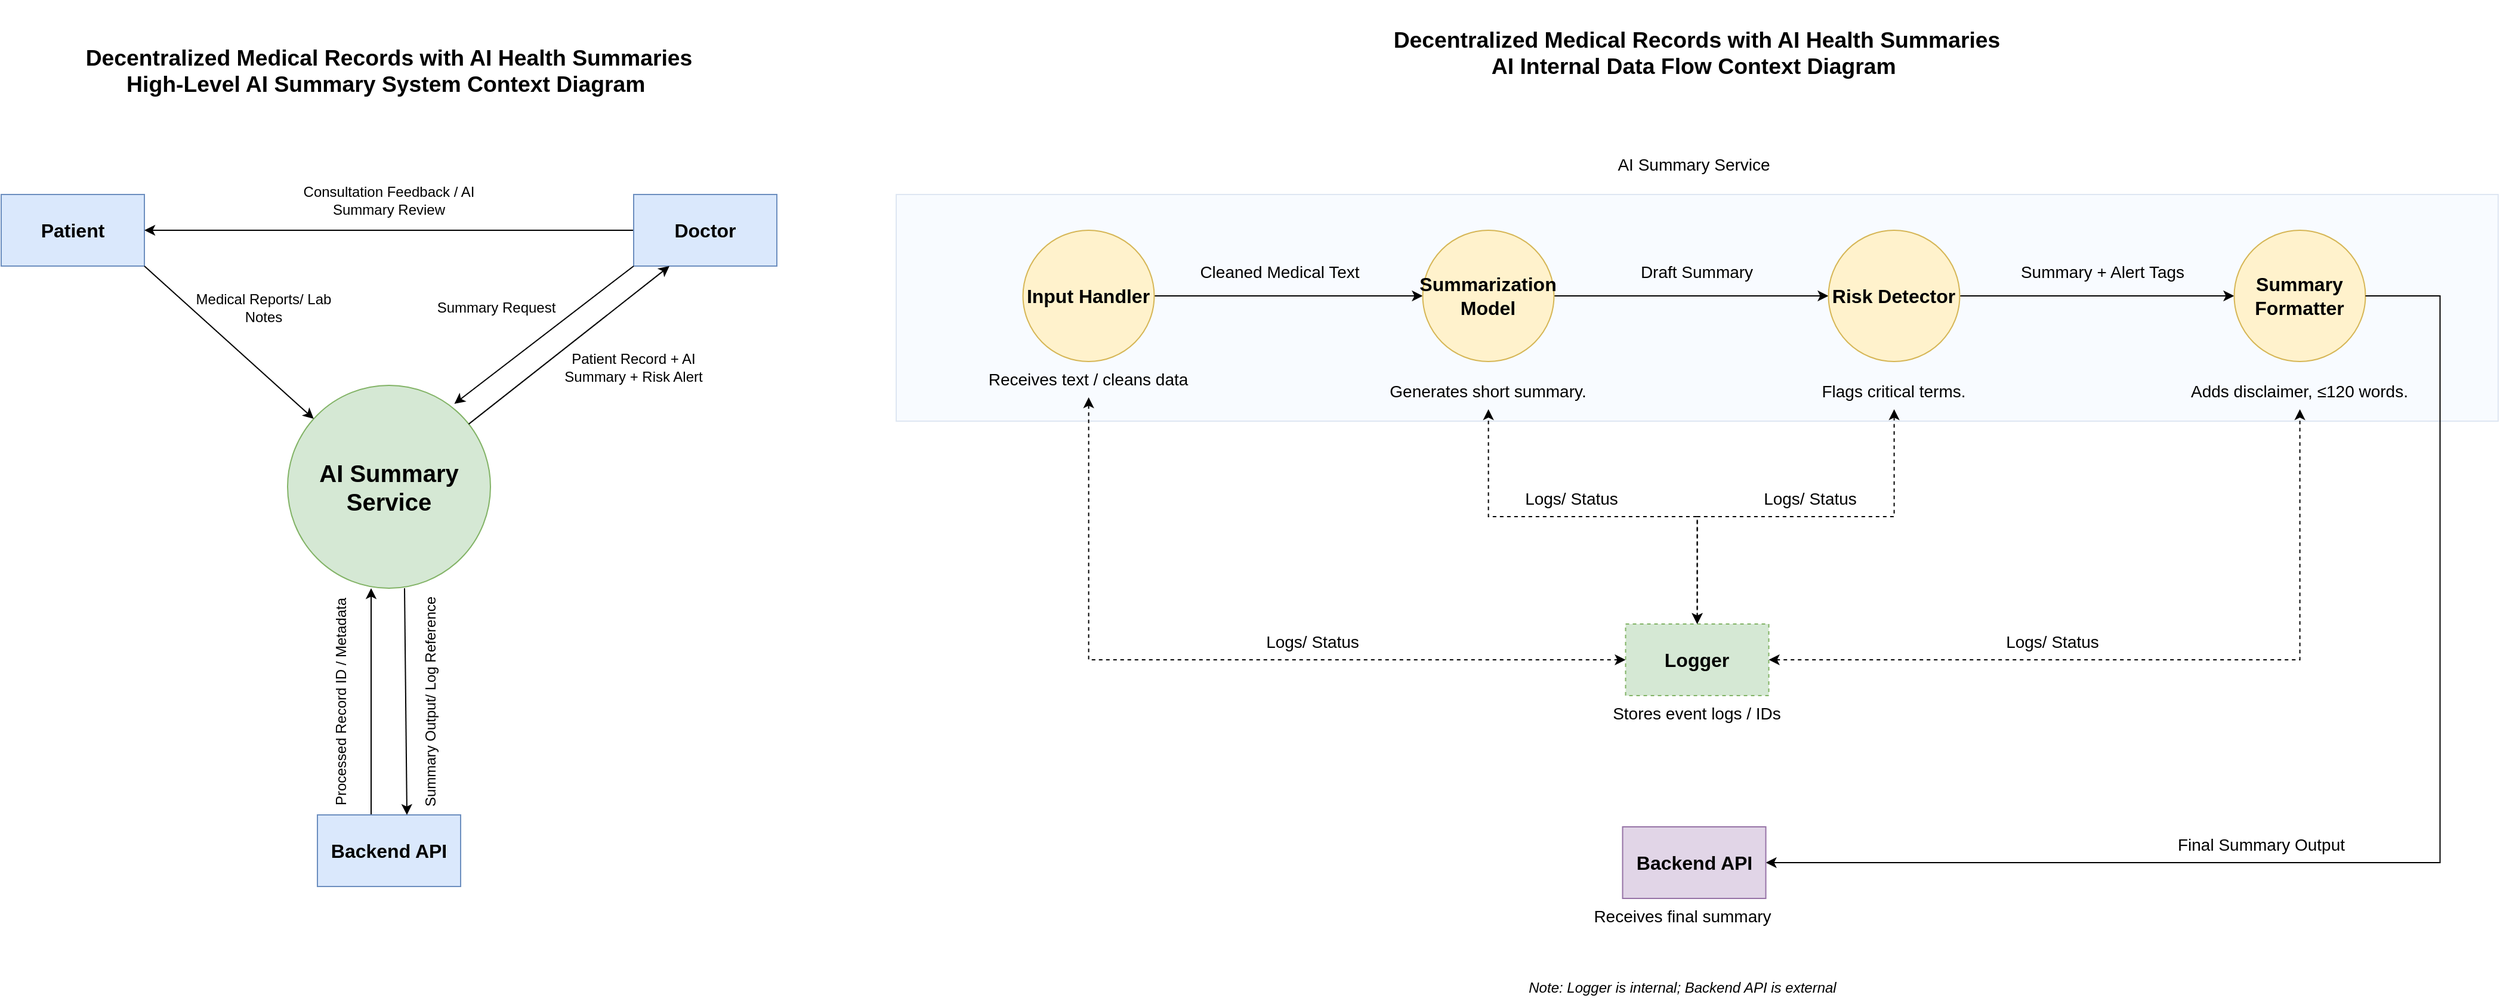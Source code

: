 <mxfile version="28.2.7">
  <diagram name="Page-1" id="e8RDzX9cSQyt2-1h0a1z">
    <mxGraphModel dx="3785" dy="2710" grid="1" gridSize="10" guides="1" tooltips="1" connect="1" arrows="1" fold="1" page="0" pageScale="1" pageWidth="850" pageHeight="1100" math="0" shadow="0">
      <root>
        <mxCell id="0" />
        <mxCell id="1" parent="0" />
        <mxCell id="cYduucPuBJ8LJXUDq7y5-1" value="&lt;div&gt;&lt;span style=&quot;-webkit-user-drag: none; -webkit-tap-highlight-color: transparent; margin: 0px; padding: 0px; user-select: text; text-align: left; white-space-collapse: preserve; background-color: rgb(255, 255, 255); font-size: 14pt; line-height: 22px; font-family: Aptos, Aptos_EmbeddedFont, Aptos_MSFontService, sans-serif; font-weight: bold; font-variant-ligatures: none !important;&quot; class=&quot;TextRun SCXW37127464 BCX8&quot; lang=&quot;EN-US&quot; data-contrast=&quot;none&quot;&gt;&lt;span style=&quot;-webkit-user-drag: none; -webkit-tap-highlight-color: transparent; margin: 0px; padding: 0px; user-select: text;&quot; data-ccp-parastyle=&quot;heading 3&quot; class=&quot;NormalTextRun SCXW37127464 BCX8&quot;&gt;&lt;br&gt;&lt;/span&gt;&lt;/span&gt;&lt;/div&gt;&lt;span style=&quot;-webkit-user-drag: none; -webkit-tap-highlight-color: transparent; margin: 0px; padding: 0px; user-select: text; text-align: left; white-space-collapse: preserve; background-color: rgb(255, 255, 255); font-size: 14pt; line-height: 22px; font-family: Aptos, Aptos_EmbeddedFont, Aptos_MSFontService, sans-serif; font-weight: bold; font-variant-ligatures: none !important;&quot; class=&quot;TextRun SCXW37127464 BCX8&quot; lang=&quot;EN-US&quot; data-contrast=&quot;none&quot;&gt;&lt;span style=&quot;-webkit-user-drag: none; -webkit-tap-highlight-color: transparent; margin: 0px; padding: 0px; user-select: text;&quot; data-ccp-parastyle=&quot;heading 3&quot; class=&quot;NormalTextRun SCXW37127464 BCX8&quot;&gt;Decentralized Medical Records with AI Health Summaries&lt;/span&gt;&lt;/span&gt;&lt;div&gt;&lt;span style=&quot;-webkit-user-drag: none; -webkit-tap-highlight-color: transparent; margin: 0px; padding: 0px; user-select: text; text-align: left; white-space-collapse: preserve; background-color: rgb(255, 255, 255); font-size: 14pt; line-height: 22px; font-family: Aptos, Aptos_EmbeddedFont, Aptos_MSFontService, sans-serif; font-weight: bold; font-variant-ligatures: none !important;&quot; class=&quot;TextRun SCXW37127464 BCX8&quot; lang=&quot;EN-US&quot; data-contrast=&quot;none&quot;&gt;&lt;span style=&quot;-webkit-user-drag: none; -webkit-tap-highlight-color: transparent; margin: 0px; padding: 0px; user-select: text;&quot; data-ccp-parastyle=&quot;heading 3&quot; class=&quot;NormalTextRun SCXW37127464 BCX8&quot;&gt;High-Level AI Summary System Context Diagram&lt;/span&gt;&lt;/span&gt;&lt;span style=&quot;-webkit-user-drag: none; -webkit-tap-highlight-color: transparent; margin: 0px; padding: 0px; user-select: text; text-align: left; white-space-collapse: preserve; background-color: rgb(255, 255, 255); font-size: 14pt; line-height: 22px; font-family: Aptos, Aptos_EmbeddedFont, Aptos_MSFontService, sans-serif;&quot; data-ccp-props=&quot;{&amp;quot;134233117&amp;quot;:false,&amp;quot;134233118&amp;quot;:false,&amp;quot;134245418&amp;quot;:true,&amp;quot;134245529&amp;quot;:true,&amp;quot;335559738&amp;quot;:281,&amp;quot;335559739&amp;quot;:281}&quot; class=&quot;EOP SCXW37127464 BCX8&quot;&gt;&amp;nbsp;&lt;/span&gt;&lt;/div&gt;" style="text;html=1;whiteSpace=wrap;strokeColor=none;fillColor=none;align=center;verticalAlign=middle;rounded=0;movable=0;resizable=0;rotatable=0;deletable=0;editable=0;locked=1;connectable=0;" vertex="1" parent="1">
          <mxGeometry x="-1080" y="-850" width="630" height="30" as="geometry" />
        </mxCell>
        <mxCell id="cYduucPuBJ8LJXUDq7y5-2" value="&lt;b&gt;&lt;font style=&quot;font-size: 20px;&quot;&gt;AI Summary Service&lt;/font&gt;&lt;/b&gt;" style="ellipse;whiteSpace=wrap;html=1;aspect=fixed;fillColor=#d5e8d4;strokeColor=#82b366;movable=0;resizable=0;rotatable=0;deletable=0;editable=0;locked=1;connectable=0;" vertex="1" parent="1">
          <mxGeometry x="-850" y="-560" width="170" height="170" as="geometry" />
        </mxCell>
        <mxCell id="cYduucPuBJ8LJXUDq7y5-3" value="&lt;font style=&quot;font-size: 16px;&quot;&gt;&lt;b&gt;Patient&lt;/b&gt;&lt;/font&gt;" style="rounded=0;whiteSpace=wrap;html=1;fillColor=#dae8fc;strokeColor=#6c8ebf;movable=0;resizable=0;rotatable=0;deletable=0;editable=0;locked=1;connectable=0;" vertex="1" parent="1">
          <mxGeometry x="-1090" y="-720" width="120" height="60" as="geometry" />
        </mxCell>
        <mxCell id="cYduucPuBJ8LJXUDq7y5-23" style="edgeStyle=orthogonalEdgeStyle;rounded=0;orthogonalLoop=1;jettySize=auto;html=1;entryX=1;entryY=0.5;entryDx=0;entryDy=0;movable=0;resizable=0;rotatable=0;deletable=0;editable=0;locked=1;connectable=0;" edge="1" parent="1" source="cYduucPuBJ8LJXUDq7y5-4" target="cYduucPuBJ8LJXUDq7y5-3">
          <mxGeometry relative="1" as="geometry" />
        </mxCell>
        <mxCell id="cYduucPuBJ8LJXUDq7y5-4" value="&lt;font style=&quot;font-size: 16px;&quot;&gt;&lt;b&gt;Doctor&lt;/b&gt;&lt;/font&gt;" style="rounded=0;whiteSpace=wrap;html=1;fillColor=#dae8fc;strokeColor=#6c8ebf;movable=0;resizable=0;rotatable=0;deletable=0;editable=0;locked=1;connectable=0;" vertex="1" parent="1">
          <mxGeometry x="-560" y="-720" width="120" height="60" as="geometry" />
        </mxCell>
        <mxCell id="cYduucPuBJ8LJXUDq7y5-12" style="edgeStyle=orthogonalEdgeStyle;rounded=0;orthogonalLoop=1;jettySize=auto;html=1;entryX=0.5;entryY=1;entryDx=0;entryDy=0;movable=0;resizable=0;rotatable=0;deletable=0;editable=0;locked=1;connectable=0;" edge="1" parent="1">
          <mxGeometry relative="1" as="geometry">
            <mxPoint x="-780" y="-200" as="sourcePoint" />
            <mxPoint x="-780" y="-390" as="targetPoint" />
          </mxGeometry>
        </mxCell>
        <mxCell id="cYduucPuBJ8LJXUDq7y5-5" value="&lt;font style=&quot;font-size: 16px;&quot;&gt;&lt;b&gt;Backend API&lt;/b&gt;&lt;/font&gt;" style="rounded=0;whiteSpace=wrap;html=1;fillColor=#dae8fc;strokeColor=#6c8ebf;movable=0;resizable=0;rotatable=0;deletable=0;editable=0;locked=1;connectable=0;" vertex="1" parent="1">
          <mxGeometry x="-825" y="-200" width="120" height="60" as="geometry" />
        </mxCell>
        <mxCell id="cYduucPuBJ8LJXUDq7y5-7" value="Medical Reports/ Lab Notes" style="text;html=1;whiteSpace=wrap;strokeColor=none;fillColor=none;align=center;verticalAlign=middle;rounded=0;rotation=0;movable=0;resizable=0;rotatable=0;deletable=0;editable=0;locked=1;connectable=0;" vertex="1" parent="1">
          <mxGeometry x="-930" y="-650" width="120" height="50" as="geometry" />
        </mxCell>
        <mxCell id="cYduucPuBJ8LJXUDq7y5-9" value="Summary Request" style="text;html=1;whiteSpace=wrap;strokeColor=none;fillColor=none;align=center;verticalAlign=middle;rounded=0;rotation=0;movable=0;resizable=0;rotatable=0;deletable=0;editable=0;locked=1;connectable=0;" vertex="1" parent="1">
          <mxGeometry x="-730" y="-650" width="110" height="50" as="geometry" />
        </mxCell>
        <mxCell id="cYduucPuBJ8LJXUDq7y5-11" value="Patient Record + AI Summary + Risk Alert" style="text;html=1;whiteSpace=wrap;strokeColor=none;fillColor=none;align=center;verticalAlign=middle;rounded=0;rotation=0;movable=0;resizable=0;rotatable=0;deletable=0;editable=0;locked=1;connectable=0;" vertex="1" parent="1">
          <mxGeometry x="-620" y="-600" width="120" height="50" as="geometry" />
        </mxCell>
        <mxCell id="cYduucPuBJ8LJXUDq7y5-13" value="Processed Record ID / Metadata" style="text;html=1;whiteSpace=wrap;strokeColor=none;fillColor=none;align=center;verticalAlign=middle;rounded=0;rotation=-90;movable=0;resizable=0;rotatable=0;deletable=0;editable=0;locked=1;connectable=0;" vertex="1" parent="1">
          <mxGeometry x="-915" y="-320" width="220" height="50" as="geometry" />
        </mxCell>
        <mxCell id="cYduucPuBJ8LJXUDq7y5-17" value="" style="endArrow=none;html=1;rounded=0;strokeColor=default;startArrow=classic;startFill=1;endFill=0;movable=0;resizable=0;rotatable=0;deletable=0;editable=0;locked=1;connectable=0;" edge="1" parent="1">
          <mxGeometry width="50" height="50" relative="1" as="geometry">
            <mxPoint x="-750" y="-200" as="sourcePoint" />
            <mxPoint x="-752" y="-390" as="targetPoint" />
          </mxGeometry>
        </mxCell>
        <mxCell id="cYduucPuBJ8LJXUDq7y5-18" value="Summary Output/ Log Reference" style="text;html=1;whiteSpace=wrap;strokeColor=none;fillColor=none;align=center;verticalAlign=middle;rounded=0;rotation=-90;movable=0;resizable=0;rotatable=0;deletable=0;editable=0;locked=1;connectable=0;" vertex="1" parent="1">
          <mxGeometry x="-840" y="-320" width="220" height="50" as="geometry" />
        </mxCell>
        <mxCell id="cYduucPuBJ8LJXUDq7y5-19" value="" style="endArrow=classic;html=1;rounded=0;exitX=1;exitY=1;exitDx=0;exitDy=0;movable=0;resizable=0;rotatable=0;deletable=0;editable=0;locked=1;connectable=0;" edge="1" parent="1" source="cYduucPuBJ8LJXUDq7y5-3" target="cYduucPuBJ8LJXUDq7y5-2">
          <mxGeometry width="50" height="50" relative="1" as="geometry">
            <mxPoint x="-870" y="-560" as="sourcePoint" />
            <mxPoint x="-820" y="-610" as="targetPoint" />
          </mxGeometry>
        </mxCell>
        <mxCell id="cYduucPuBJ8LJXUDq7y5-21" value="" style="endArrow=classic;html=1;rounded=0;entryX=0.25;entryY=1;entryDx=0;entryDy=0;movable=0;resizable=0;rotatable=0;deletable=0;editable=0;locked=1;connectable=0;" edge="1" parent="1" source="cYduucPuBJ8LJXUDq7y5-2" target="cYduucPuBJ8LJXUDq7y5-4">
          <mxGeometry width="50" height="50" relative="1" as="geometry">
            <mxPoint x="-810" y="-540" as="sourcePoint" />
            <mxPoint x="-760" y="-590" as="targetPoint" />
          </mxGeometry>
        </mxCell>
        <mxCell id="cYduucPuBJ8LJXUDq7y5-22" value="" style="endArrow=classic;html=1;rounded=0;exitX=0;exitY=1;exitDx=0;exitDy=0;entryX=0.822;entryY=0.091;entryDx=0;entryDy=0;entryPerimeter=0;movable=0;resizable=0;rotatable=0;deletable=0;editable=0;locked=1;connectable=0;" edge="1" parent="1" source="cYduucPuBJ8LJXUDq7y5-4" target="cYduucPuBJ8LJXUDq7y5-2">
          <mxGeometry width="50" height="50" relative="1" as="geometry">
            <mxPoint x="-780" y="-620" as="sourcePoint" />
            <mxPoint x="-730" y="-670" as="targetPoint" />
          </mxGeometry>
        </mxCell>
        <mxCell id="cYduucPuBJ8LJXUDq7y5-24" value="Consultation Feedback / AI Summary Review" style="text;html=1;whiteSpace=wrap;strokeColor=none;fillColor=none;align=center;verticalAlign=middle;rounded=0;movable=0;resizable=0;rotatable=0;deletable=0;editable=0;locked=1;connectable=0;" vertex="1" parent="1">
          <mxGeometry x="-865" y="-730" width="200" height="30" as="geometry" />
        </mxCell>
        <mxCell id="cYduucPuBJ8LJXUDq7y5-64" value="" style="group" vertex="1" connectable="0" parent="1">
          <mxGeometry x="-340" y="-880" width="1342.5" height="840" as="geometry" />
        </mxCell>
        <mxCell id="cYduucPuBJ8LJXUDq7y5-61" value="" style="rounded=0;whiteSpace=wrap;html=1;fillColor=#dae8fc;strokeColor=#6c8ebf;opacity=20;" vertex="1" parent="cYduucPuBJ8LJXUDq7y5-64">
          <mxGeometry y="160" width="1342.5" height="190" as="geometry" />
        </mxCell>
        <mxCell id="cYduucPuBJ8LJXUDq7y5-26" value="&lt;div&gt;&lt;span style=&quot;-webkit-user-drag: none; -webkit-tap-highlight-color: transparent; margin: 0px; padding: 0px; user-select: text; text-align: left; white-space-collapse: preserve; background-color: rgb(255, 255, 255); font-size: 14pt; line-height: 22px; font-family: Aptos, Aptos_EmbeddedFont, Aptos_MSFontService, sans-serif; font-weight: bold; font-variant-ligatures: none !important;&quot; class=&quot;TextRun SCXW37127464 BCX8&quot; lang=&quot;EN-US&quot; data-contrast=&quot;none&quot;&gt;&lt;span style=&quot;-webkit-user-drag: none; -webkit-tap-highlight-color: transparent; margin: 0px; padding: 0px; user-select: text;&quot; data-ccp-parastyle=&quot;heading 3&quot; class=&quot;NormalTextRun SCXW37127464 BCX8&quot;&gt;&lt;br&gt;&lt;/span&gt;&lt;/span&gt;&lt;/div&gt;&lt;span style=&quot;-webkit-user-drag: none; -webkit-tap-highlight-color: transparent; margin: 0px; padding: 0px; user-select: text; text-align: left; white-space-collapse: preserve; background-color: rgb(255, 255, 255); font-size: 14pt; line-height: 22px; font-family: Aptos, Aptos_EmbeddedFont, Aptos_MSFontService, sans-serif; font-weight: bold; font-variant-ligatures: none !important;&quot; class=&quot;TextRun SCXW37127464 BCX8&quot; lang=&quot;EN-US&quot; data-contrast=&quot;none&quot;&gt;&lt;span style=&quot;-webkit-user-drag: none; -webkit-tap-highlight-color: transparent; margin: 0px; padding: 0px; user-select: text;&quot; data-ccp-parastyle=&quot;heading 3&quot; class=&quot;NormalTextRun SCXW37127464 BCX8&quot;&gt;Decentralized Medical Records with AI Health Summaries&lt;/span&gt;&lt;/span&gt;&lt;div&gt;&lt;span style=&quot;-webkit-user-drag: none; -webkit-tap-highlight-color: transparent; margin: 0px; padding: 0px; user-select: text; text-align: left; white-space-collapse: preserve; background-color: rgb(255, 255, 255); font-size: 14pt; line-height: 22px; font-family: Aptos, Aptos_EmbeddedFont, Aptos_MSFontService, sans-serif; font-weight: bold; font-variant-ligatures: none !important;&quot; class=&quot;TextRun SCXW37127464 BCX8&quot; lang=&quot;EN-US&quot; data-contrast=&quot;none&quot;&gt;&lt;span style=&quot;-webkit-user-drag: none; -webkit-tap-highlight-color: transparent; margin: 0px; padding: 0px; user-select: text;&quot; data-ccp-parastyle=&quot;heading 3&quot; class=&quot;NormalTextRun SCXW37127464 BCX8&quot;&gt;AI Internal Data Flow Context Diagram&lt;/span&gt;&lt;/span&gt;&lt;span style=&quot;-webkit-user-drag: none; -webkit-tap-highlight-color: transparent; margin: 0px; padding: 0px; user-select: text; text-align: left; white-space-collapse: preserve; background-color: rgb(255, 255, 255); font-size: 14pt; line-height: 22px; font-family: Aptos, Aptos_EmbeddedFont, Aptos_MSFontService, sans-serif;&quot; data-ccp-props=&quot;{&amp;quot;134233117&amp;quot;:false,&amp;quot;134233118&amp;quot;:false,&amp;quot;134245418&amp;quot;:true,&amp;quot;134245529&amp;quot;:true,&amp;quot;335559738&amp;quot;:281,&amp;quot;335559739&amp;quot;:281}&quot; class=&quot;EOP SCXW37127464 BCX8&quot;&gt;&amp;nbsp;&lt;/span&gt;&lt;/div&gt;" style="text;html=1;whiteSpace=wrap;strokeColor=none;fillColor=none;align=center;verticalAlign=middle;rounded=0;" vertex="1" parent="cYduucPuBJ8LJXUDq7y5-64">
          <mxGeometry x="356.25" width="630" height="60" as="geometry" />
        </mxCell>
        <mxCell id="cYduucPuBJ8LJXUDq7y5-32" style="edgeStyle=orthogonalEdgeStyle;rounded=0;orthogonalLoop=1;jettySize=auto;html=1;entryX=0;entryY=0.5;entryDx=0;entryDy=0;" edge="1" parent="cYduucPuBJ8LJXUDq7y5-64" source="cYduucPuBJ8LJXUDq7y5-27" target="cYduucPuBJ8LJXUDq7y5-28">
          <mxGeometry relative="1" as="geometry" />
        </mxCell>
        <mxCell id="cYduucPuBJ8LJXUDq7y5-27" value="Input Handler" style="ellipse;whiteSpace=wrap;html=1;aspect=fixed;fontStyle=1;fontSize=16;fillColor=#fff2cc;strokeColor=#d6b656;" vertex="1" parent="cYduucPuBJ8LJXUDq7y5-64">
          <mxGeometry x="106.25" y="190" width="110" height="110" as="geometry" />
        </mxCell>
        <mxCell id="cYduucPuBJ8LJXUDq7y5-34" style="edgeStyle=orthogonalEdgeStyle;rounded=0;orthogonalLoop=1;jettySize=auto;html=1;entryX=0;entryY=0.5;entryDx=0;entryDy=0;" edge="1" parent="cYduucPuBJ8LJXUDq7y5-64" source="cYduucPuBJ8LJXUDq7y5-28" target="cYduucPuBJ8LJXUDq7y5-29">
          <mxGeometry relative="1" as="geometry" />
        </mxCell>
        <mxCell id="cYduucPuBJ8LJXUDq7y5-28" value="Summarization Model" style="ellipse;whiteSpace=wrap;html=1;aspect=fixed;fontStyle=1;fontSize=16;fillColor=#fff2cc;strokeColor=#d6b656;" vertex="1" parent="cYduucPuBJ8LJXUDq7y5-64">
          <mxGeometry x="441.25" y="190" width="110" height="110" as="geometry" />
        </mxCell>
        <mxCell id="cYduucPuBJ8LJXUDq7y5-37" style="edgeStyle=orthogonalEdgeStyle;rounded=0;orthogonalLoop=1;jettySize=auto;html=1;entryX=0;entryY=0.5;entryDx=0;entryDy=0;" edge="1" parent="cYduucPuBJ8LJXUDq7y5-64" source="cYduucPuBJ8LJXUDq7y5-29" target="cYduucPuBJ8LJXUDq7y5-30">
          <mxGeometry relative="1" as="geometry" />
        </mxCell>
        <mxCell id="cYduucPuBJ8LJXUDq7y5-29" value="Risk Detector" style="ellipse;whiteSpace=wrap;html=1;aspect=fixed;fontStyle=1;fontSize=16;fillColor=#fff2cc;strokeColor=#d6b656;" vertex="1" parent="cYduucPuBJ8LJXUDq7y5-64">
          <mxGeometry x="781.25" y="190" width="110" height="110" as="geometry" />
        </mxCell>
        <mxCell id="cYduucPuBJ8LJXUDq7y5-30" value="Summary Formatter" style="ellipse;whiteSpace=wrap;html=1;aspect=fixed;fontStyle=1;fontSize=16;fillColor=#fff2cc;strokeColor=#d6b656;" vertex="1" parent="cYduucPuBJ8LJXUDq7y5-64">
          <mxGeometry x="1121.25" y="190" width="110" height="110" as="geometry" />
        </mxCell>
        <mxCell id="cYduucPuBJ8LJXUDq7y5-33" value="Cleaned Medical Text" style="text;html=1;whiteSpace=wrap;strokeColor=none;fillColor=none;align=center;verticalAlign=middle;rounded=0;fontSize=14;" vertex="1" parent="cYduucPuBJ8LJXUDq7y5-64">
          <mxGeometry x="183.75" y="210" width="275" height="30" as="geometry" />
        </mxCell>
        <mxCell id="cYduucPuBJ8LJXUDq7y5-35" value="Draft Summary" style="text;html=1;whiteSpace=wrap;strokeColor=none;fillColor=none;align=center;verticalAlign=middle;rounded=0;fontSize=14;" vertex="1" parent="cYduucPuBJ8LJXUDq7y5-64">
          <mxGeometry x="561.25" y="210" width="220" height="30" as="geometry" />
        </mxCell>
        <mxCell id="cYduucPuBJ8LJXUDq7y5-38" value="Summary + Alert Tags" style="text;html=1;whiteSpace=wrap;strokeColor=none;fillColor=none;align=center;verticalAlign=middle;rounded=0;fontSize=14;" vertex="1" parent="cYduucPuBJ8LJXUDq7y5-64">
          <mxGeometry x="901.25" y="210" width="220" height="30" as="geometry" />
        </mxCell>
        <mxCell id="cYduucPuBJ8LJXUDq7y5-49" style="edgeStyle=orthogonalEdgeStyle;rounded=0;orthogonalLoop=1;jettySize=auto;html=1;startArrow=classic;startFill=1;dashed=1;" edge="1" parent="cYduucPuBJ8LJXUDq7y5-64" source="cYduucPuBJ8LJXUDq7y5-39" target="cYduucPuBJ8LJXUDq7y5-40">
          <mxGeometry relative="1" as="geometry" />
        </mxCell>
        <mxCell id="cYduucPuBJ8LJXUDq7y5-50" style="edgeStyle=orthogonalEdgeStyle;rounded=0;orthogonalLoop=1;jettySize=auto;html=1;startArrow=classic;startFill=1;dashed=1;" edge="1" parent="cYduucPuBJ8LJXUDq7y5-64" source="cYduucPuBJ8LJXUDq7y5-39" target="cYduucPuBJ8LJXUDq7y5-41">
          <mxGeometry relative="1" as="geometry" />
        </mxCell>
        <mxCell id="cYduucPuBJ8LJXUDq7y5-53" style="edgeStyle=orthogonalEdgeStyle;rounded=0;orthogonalLoop=1;jettySize=auto;html=1;startArrow=classic;startFill=1;dashed=1;" edge="1" parent="cYduucPuBJ8LJXUDq7y5-64" source="cYduucPuBJ8LJXUDq7y5-39" target="cYduucPuBJ8LJXUDq7y5-43">
          <mxGeometry relative="1" as="geometry" />
        </mxCell>
        <mxCell id="cYduucPuBJ8LJXUDq7y5-39" value="&lt;font&gt;&lt;b&gt;Logger&lt;/b&gt;&lt;/font&gt;" style="rounded=0;whiteSpace=wrap;html=1;fontSize=16;fillColor=#d5e8d4;strokeColor=#82b366;dashed=1;" vertex="1" parent="cYduucPuBJ8LJXUDq7y5-64">
          <mxGeometry x="611.25" y="520" width="120" height="60" as="geometry" />
        </mxCell>
        <mxCell id="cYduucPuBJ8LJXUDq7y5-40" value="Receives text / cleans data" style="text;html=1;whiteSpace=wrap;strokeColor=none;fillColor=none;align=center;verticalAlign=middle;rounded=0;fontSize=14;" vertex="1" parent="cYduucPuBJ8LJXUDq7y5-64">
          <mxGeometry x="36.25" y="300" width="250" height="30" as="geometry" />
        </mxCell>
        <mxCell id="cYduucPuBJ8LJXUDq7y5-41" value="Generates short summary." style="text;html=1;whiteSpace=wrap;strokeColor=none;fillColor=none;align=center;verticalAlign=middle;rounded=0;fontSize=14;" vertex="1" parent="cYduucPuBJ8LJXUDq7y5-64">
          <mxGeometry x="371.25" y="310" width="250" height="30" as="geometry" />
        </mxCell>
        <mxCell id="cYduucPuBJ8LJXUDq7y5-51" style="edgeStyle=orthogonalEdgeStyle;rounded=0;orthogonalLoop=1;jettySize=auto;html=1;entryX=0.5;entryY=0;entryDx=0;entryDy=0;startArrow=classic;startFill=1;dashed=1;" edge="1" parent="cYduucPuBJ8LJXUDq7y5-64" source="cYduucPuBJ8LJXUDq7y5-42" target="cYduucPuBJ8LJXUDq7y5-39">
          <mxGeometry relative="1" as="geometry" />
        </mxCell>
        <mxCell id="cYduucPuBJ8LJXUDq7y5-42" value="Flags critical terms." style="text;html=1;whiteSpace=wrap;strokeColor=none;fillColor=none;align=center;verticalAlign=middle;rounded=0;fontSize=14;textShadow=0;" vertex="1" parent="cYduucPuBJ8LJXUDq7y5-64">
          <mxGeometry x="711.25" y="310" width="250" height="30" as="geometry" />
        </mxCell>
        <mxCell id="cYduucPuBJ8LJXUDq7y5-48" style="edgeStyle=orthogonalEdgeStyle;rounded=0;orthogonalLoop=1;jettySize=auto;html=1;entryX=1;entryY=0.5;entryDx=0;entryDy=0;exitX=1;exitY=0.5;exitDx=0;exitDy=0;" edge="1" parent="cYduucPuBJ8LJXUDq7y5-64" source="cYduucPuBJ8LJXUDq7y5-30" target="cYduucPuBJ8LJXUDq7y5-44">
          <mxGeometry relative="1" as="geometry">
            <Array as="points">
              <mxPoint x="1293.75" y="245" />
              <mxPoint x="1293.75" y="720" />
            </Array>
          </mxGeometry>
        </mxCell>
        <mxCell id="cYduucPuBJ8LJXUDq7y5-43" value="Adds disclaimer, ≤120 words." style="text;html=1;whiteSpace=wrap;strokeColor=none;fillColor=none;align=center;verticalAlign=middle;rounded=0;fontSize=14;" vertex="1" parent="cYduucPuBJ8LJXUDq7y5-64">
          <mxGeometry x="1051.25" y="310" width="250" height="30" as="geometry" />
        </mxCell>
        <mxCell id="cYduucPuBJ8LJXUDq7y5-44" value="&lt;font&gt;&lt;b&gt;Backend API&lt;/b&gt;&lt;/font&gt;" style="rounded=0;whiteSpace=wrap;html=1;fontSize=16;fillColor=#e1d5e7;strokeColor=#9673a6;" vertex="1" parent="cYduucPuBJ8LJXUDq7y5-64">
          <mxGeometry x="608.75" y="690" width="120" height="60" as="geometry" />
        </mxCell>
        <mxCell id="cYduucPuBJ8LJXUDq7y5-45" value="Stores event logs / IDs" style="text;html=1;whiteSpace=wrap;strokeColor=none;fillColor=none;align=center;verticalAlign=middle;rounded=0;fontSize=14;textShadow=0;" vertex="1" parent="cYduucPuBJ8LJXUDq7y5-64">
          <mxGeometry x="546.25" y="580" width="250" height="30" as="geometry" />
        </mxCell>
        <mxCell id="cYduucPuBJ8LJXUDq7y5-47" value="Receives final summary" style="text;html=1;whiteSpace=wrap;strokeColor=none;fillColor=none;align=center;verticalAlign=middle;rounded=0;fontSize=14;textShadow=0;" vertex="1" parent="cYduucPuBJ8LJXUDq7y5-64">
          <mxGeometry x="533.75" y="750" width="250" height="30" as="geometry" />
        </mxCell>
        <mxCell id="cYduucPuBJ8LJXUDq7y5-54" value="Logs/ Status" style="text;html=1;whiteSpace=wrap;strokeColor=none;fillColor=none;align=center;verticalAlign=middle;rounded=0;fontSize=14;" vertex="1" parent="cYduucPuBJ8LJXUDq7y5-64">
          <mxGeometry x="441.25" y="400" width="250" height="30" as="geometry" />
        </mxCell>
        <mxCell id="cYduucPuBJ8LJXUDq7y5-55" value="Logs/ Status" style="text;html=1;whiteSpace=wrap;strokeColor=none;fillColor=none;align=center;verticalAlign=middle;rounded=0;fontSize=14;" vertex="1" parent="cYduucPuBJ8LJXUDq7y5-64">
          <mxGeometry x="641.25" y="400" width="250" height="30" as="geometry" />
        </mxCell>
        <mxCell id="cYduucPuBJ8LJXUDq7y5-57" value="Logs/ Status" style="text;html=1;whiteSpace=wrap;strokeColor=none;fillColor=none;align=center;verticalAlign=middle;rounded=0;fontSize=14;" vertex="1" parent="cYduucPuBJ8LJXUDq7y5-64">
          <mxGeometry x="843.75" y="520" width="250" height="30" as="geometry" />
        </mxCell>
        <mxCell id="cYduucPuBJ8LJXUDq7y5-58" value="Logs/ Status" style="text;html=1;whiteSpace=wrap;strokeColor=none;fillColor=none;align=center;verticalAlign=middle;rounded=0;fontSize=14;" vertex="1" parent="cYduucPuBJ8LJXUDq7y5-64">
          <mxGeometry x="223.75" y="520" width="250" height="30" as="geometry" />
        </mxCell>
        <mxCell id="cYduucPuBJ8LJXUDq7y5-59" value="Final Summary Output" style="text;html=1;whiteSpace=wrap;strokeColor=none;fillColor=none;align=center;verticalAlign=middle;rounded=0;fontSize=14;" vertex="1" parent="cYduucPuBJ8LJXUDq7y5-64">
          <mxGeometry x="1033.75" y="690" width="220" height="30" as="geometry" />
        </mxCell>
        <mxCell id="cYduucPuBJ8LJXUDq7y5-60" value="&lt;i&gt;Note:&amp;nbsp;Logger is internal; Backend API is external&lt;/i&gt;" style="text;html=1;whiteSpace=wrap;strokeColor=none;fillColor=none;align=center;verticalAlign=middle;rounded=0;" vertex="1" parent="cYduucPuBJ8LJXUDq7y5-64">
          <mxGeometry x="403.75" y="810" width="510" height="30" as="geometry" />
        </mxCell>
        <mxCell id="cYduucPuBJ8LJXUDq7y5-62" value="AI Summary Service" style="text;html=1;whiteSpace=wrap;strokeColor=none;fillColor=none;align=center;verticalAlign=middle;rounded=0;fontSize=14;" vertex="1" parent="cYduucPuBJ8LJXUDq7y5-64">
          <mxGeometry x="566.25" y="120" width="205" height="30" as="geometry" />
        </mxCell>
      </root>
    </mxGraphModel>
  </diagram>
</mxfile>
